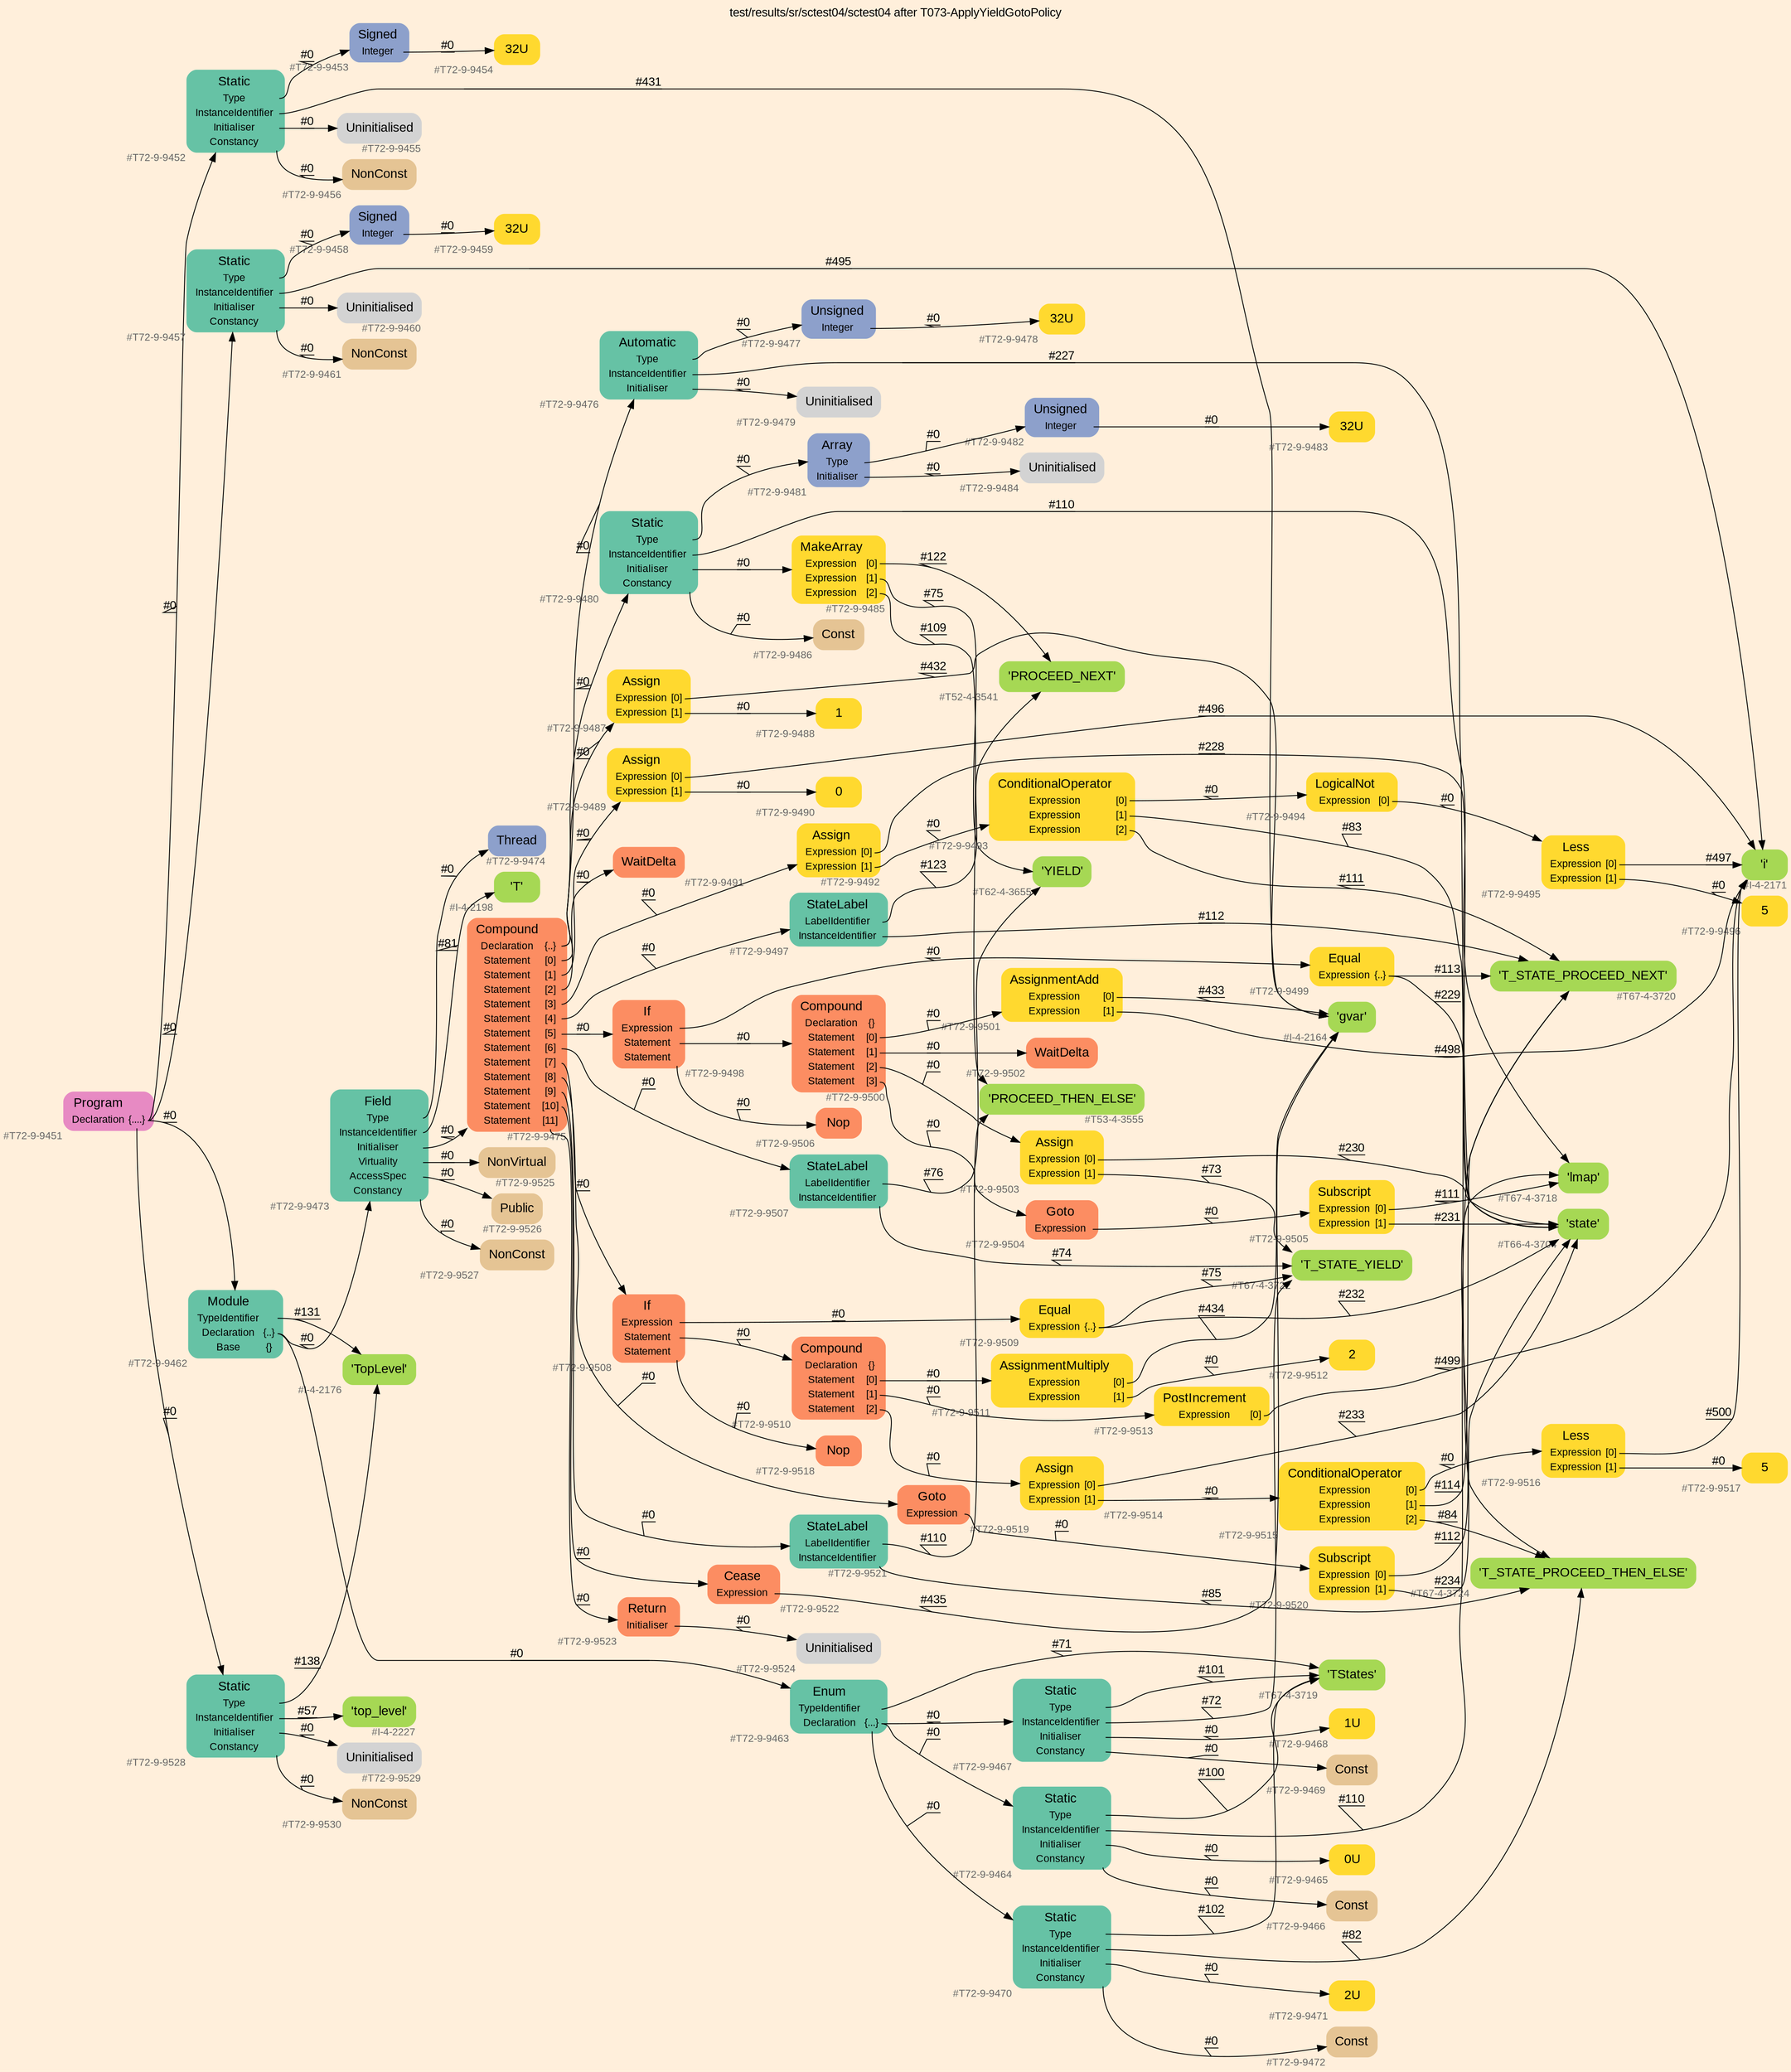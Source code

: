 digraph "test/results/sr/sctest04/sctest04 after T073-ApplyYieldGotoPolicy" {
label = "test/results/sr/sctest04/sctest04 after T073-ApplyYieldGotoPolicy"
labelloc = t
graph [
    rankdir = "LR"
    ranksep = 0.3
    bgcolor = antiquewhite1
    color = black
    fontcolor = black
    fontname = "Arial"
];
node [
    fontname = "Arial"
];
edge [
    fontname = "Arial"
];

// -------------------- node figure --------------------
// -------- block #T72-9-9451 ----------
"#T72-9-9451" [
    fillcolor = "/set28/4"
    xlabel = "#T72-9-9451"
    fontsize = "12"
    fontcolor = grey40
    shape = "plaintext"
    label = <<TABLE BORDER="0" CELLBORDER="0" CELLSPACING="0">
     <TR><TD><FONT COLOR="black" POINT-SIZE="15">Program</FONT></TD></TR>
     <TR><TD><FONT COLOR="black" POINT-SIZE="12">Declaration</FONT></TD><TD PORT="port0"><FONT COLOR="black" POINT-SIZE="12">{....}</FONT></TD></TR>
    </TABLE>>
    style = "rounded,filled"
];

// -------- block #T72-9-9452 ----------
"#T72-9-9452" [
    fillcolor = "/set28/1"
    xlabel = "#T72-9-9452"
    fontsize = "12"
    fontcolor = grey40
    shape = "plaintext"
    label = <<TABLE BORDER="0" CELLBORDER="0" CELLSPACING="0">
     <TR><TD><FONT COLOR="black" POINT-SIZE="15">Static</FONT></TD></TR>
     <TR><TD><FONT COLOR="black" POINT-SIZE="12">Type</FONT></TD><TD PORT="port0"></TD></TR>
     <TR><TD><FONT COLOR="black" POINT-SIZE="12">InstanceIdentifier</FONT></TD><TD PORT="port1"></TD></TR>
     <TR><TD><FONT COLOR="black" POINT-SIZE="12">Initialiser</FONT></TD><TD PORT="port2"></TD></TR>
     <TR><TD><FONT COLOR="black" POINT-SIZE="12">Constancy</FONT></TD><TD PORT="port3"></TD></TR>
    </TABLE>>
    style = "rounded,filled"
];

// -------- block #T72-9-9453 ----------
"#T72-9-9453" [
    fillcolor = "/set28/3"
    xlabel = "#T72-9-9453"
    fontsize = "12"
    fontcolor = grey40
    shape = "plaintext"
    label = <<TABLE BORDER="0" CELLBORDER="0" CELLSPACING="0">
     <TR><TD><FONT COLOR="black" POINT-SIZE="15">Signed</FONT></TD></TR>
     <TR><TD><FONT COLOR="black" POINT-SIZE="12">Integer</FONT></TD><TD PORT="port0"></TD></TR>
    </TABLE>>
    style = "rounded,filled"
];

// -------- block #T72-9-9454 ----------
"#T72-9-9454" [
    fillcolor = "/set28/6"
    xlabel = "#T72-9-9454"
    fontsize = "12"
    fontcolor = grey40
    shape = "plaintext"
    label = <<TABLE BORDER="0" CELLBORDER="0" CELLSPACING="0">
     <TR><TD><FONT COLOR="black" POINT-SIZE="15">32U</FONT></TD></TR>
    </TABLE>>
    style = "rounded,filled"
];

// -------- block #I-4-2164 ----------
"#I-4-2164" [
    fillcolor = "/set28/5"
    xlabel = "#I-4-2164"
    fontsize = "12"
    fontcolor = grey40
    shape = "plaintext"
    label = <<TABLE BORDER="0" CELLBORDER="0" CELLSPACING="0">
     <TR><TD><FONT COLOR="black" POINT-SIZE="15">'gvar'</FONT></TD></TR>
    </TABLE>>
    style = "rounded,filled"
];

// -------- block #T72-9-9455 ----------
"#T72-9-9455" [
    xlabel = "#T72-9-9455"
    fontsize = "12"
    fontcolor = grey40
    shape = "plaintext"
    label = <<TABLE BORDER="0" CELLBORDER="0" CELLSPACING="0">
     <TR><TD><FONT COLOR="black" POINT-SIZE="15">Uninitialised</FONT></TD></TR>
    </TABLE>>
    style = "rounded,filled"
];

// -------- block #T72-9-9456 ----------
"#T72-9-9456" [
    fillcolor = "/set28/7"
    xlabel = "#T72-9-9456"
    fontsize = "12"
    fontcolor = grey40
    shape = "plaintext"
    label = <<TABLE BORDER="0" CELLBORDER="0" CELLSPACING="0">
     <TR><TD><FONT COLOR="black" POINT-SIZE="15">NonConst</FONT></TD></TR>
    </TABLE>>
    style = "rounded,filled"
];

// -------- block #T72-9-9457 ----------
"#T72-9-9457" [
    fillcolor = "/set28/1"
    xlabel = "#T72-9-9457"
    fontsize = "12"
    fontcolor = grey40
    shape = "plaintext"
    label = <<TABLE BORDER="0" CELLBORDER="0" CELLSPACING="0">
     <TR><TD><FONT COLOR="black" POINT-SIZE="15">Static</FONT></TD></TR>
     <TR><TD><FONT COLOR="black" POINT-SIZE="12">Type</FONT></TD><TD PORT="port0"></TD></TR>
     <TR><TD><FONT COLOR="black" POINT-SIZE="12">InstanceIdentifier</FONT></TD><TD PORT="port1"></TD></TR>
     <TR><TD><FONT COLOR="black" POINT-SIZE="12">Initialiser</FONT></TD><TD PORT="port2"></TD></TR>
     <TR><TD><FONT COLOR="black" POINT-SIZE="12">Constancy</FONT></TD><TD PORT="port3"></TD></TR>
    </TABLE>>
    style = "rounded,filled"
];

// -------- block #T72-9-9458 ----------
"#T72-9-9458" [
    fillcolor = "/set28/3"
    xlabel = "#T72-9-9458"
    fontsize = "12"
    fontcolor = grey40
    shape = "plaintext"
    label = <<TABLE BORDER="0" CELLBORDER="0" CELLSPACING="0">
     <TR><TD><FONT COLOR="black" POINT-SIZE="15">Signed</FONT></TD></TR>
     <TR><TD><FONT COLOR="black" POINT-SIZE="12">Integer</FONT></TD><TD PORT="port0"></TD></TR>
    </TABLE>>
    style = "rounded,filled"
];

// -------- block #T72-9-9459 ----------
"#T72-9-9459" [
    fillcolor = "/set28/6"
    xlabel = "#T72-9-9459"
    fontsize = "12"
    fontcolor = grey40
    shape = "plaintext"
    label = <<TABLE BORDER="0" CELLBORDER="0" CELLSPACING="0">
     <TR><TD><FONT COLOR="black" POINT-SIZE="15">32U</FONT></TD></TR>
    </TABLE>>
    style = "rounded,filled"
];

// -------- block #I-4-2171 ----------
"#I-4-2171" [
    fillcolor = "/set28/5"
    xlabel = "#I-4-2171"
    fontsize = "12"
    fontcolor = grey40
    shape = "plaintext"
    label = <<TABLE BORDER="0" CELLBORDER="0" CELLSPACING="0">
     <TR><TD><FONT COLOR="black" POINT-SIZE="15">'i'</FONT></TD></TR>
    </TABLE>>
    style = "rounded,filled"
];

// -------- block #T72-9-9460 ----------
"#T72-9-9460" [
    xlabel = "#T72-9-9460"
    fontsize = "12"
    fontcolor = grey40
    shape = "plaintext"
    label = <<TABLE BORDER="0" CELLBORDER="0" CELLSPACING="0">
     <TR><TD><FONT COLOR="black" POINT-SIZE="15">Uninitialised</FONT></TD></TR>
    </TABLE>>
    style = "rounded,filled"
];

// -------- block #T72-9-9461 ----------
"#T72-9-9461" [
    fillcolor = "/set28/7"
    xlabel = "#T72-9-9461"
    fontsize = "12"
    fontcolor = grey40
    shape = "plaintext"
    label = <<TABLE BORDER="0" CELLBORDER="0" CELLSPACING="0">
     <TR><TD><FONT COLOR="black" POINT-SIZE="15">NonConst</FONT></TD></TR>
    </TABLE>>
    style = "rounded,filled"
];

// -------- block #T72-9-9462 ----------
"#T72-9-9462" [
    fillcolor = "/set28/1"
    xlabel = "#T72-9-9462"
    fontsize = "12"
    fontcolor = grey40
    shape = "plaintext"
    label = <<TABLE BORDER="0" CELLBORDER="0" CELLSPACING="0">
     <TR><TD><FONT COLOR="black" POINT-SIZE="15">Module</FONT></TD></TR>
     <TR><TD><FONT COLOR="black" POINT-SIZE="12">TypeIdentifier</FONT></TD><TD PORT="port0"></TD></TR>
     <TR><TD><FONT COLOR="black" POINT-SIZE="12">Declaration</FONT></TD><TD PORT="port1"><FONT COLOR="black" POINT-SIZE="12">{..}</FONT></TD></TR>
     <TR><TD><FONT COLOR="black" POINT-SIZE="12">Base</FONT></TD><TD PORT="port2"><FONT COLOR="black" POINT-SIZE="12">{}</FONT></TD></TR>
    </TABLE>>
    style = "rounded,filled"
];

// -------- block #I-4-2176 ----------
"#I-4-2176" [
    fillcolor = "/set28/5"
    xlabel = "#I-4-2176"
    fontsize = "12"
    fontcolor = grey40
    shape = "plaintext"
    label = <<TABLE BORDER="0" CELLBORDER="0" CELLSPACING="0">
     <TR><TD><FONT COLOR="black" POINT-SIZE="15">'TopLevel'</FONT></TD></TR>
    </TABLE>>
    style = "rounded,filled"
];

// -------- block #T72-9-9463 ----------
"#T72-9-9463" [
    fillcolor = "/set28/1"
    xlabel = "#T72-9-9463"
    fontsize = "12"
    fontcolor = grey40
    shape = "plaintext"
    label = <<TABLE BORDER="0" CELLBORDER="0" CELLSPACING="0">
     <TR><TD><FONT COLOR="black" POINT-SIZE="15">Enum</FONT></TD></TR>
     <TR><TD><FONT COLOR="black" POINT-SIZE="12">TypeIdentifier</FONT></TD><TD PORT="port0"></TD></TR>
     <TR><TD><FONT COLOR="black" POINT-SIZE="12">Declaration</FONT></TD><TD PORT="port1"><FONT COLOR="black" POINT-SIZE="12">{...}</FONT></TD></TR>
    </TABLE>>
    style = "rounded,filled"
];

// -------- block #T67-4-3719 ----------
"#T67-4-3719" [
    fillcolor = "/set28/5"
    xlabel = "#T67-4-3719"
    fontsize = "12"
    fontcolor = grey40
    shape = "plaintext"
    label = <<TABLE BORDER="0" CELLBORDER="0" CELLSPACING="0">
     <TR><TD><FONT COLOR="black" POINT-SIZE="15">'TStates'</FONT></TD></TR>
    </TABLE>>
    style = "rounded,filled"
];

// -------- block #T72-9-9464 ----------
"#T72-9-9464" [
    fillcolor = "/set28/1"
    xlabel = "#T72-9-9464"
    fontsize = "12"
    fontcolor = grey40
    shape = "plaintext"
    label = <<TABLE BORDER="0" CELLBORDER="0" CELLSPACING="0">
     <TR><TD><FONT COLOR="black" POINT-SIZE="15">Static</FONT></TD></TR>
     <TR><TD><FONT COLOR="black" POINT-SIZE="12">Type</FONT></TD><TD PORT="port0"></TD></TR>
     <TR><TD><FONT COLOR="black" POINT-SIZE="12">InstanceIdentifier</FONT></TD><TD PORT="port1"></TD></TR>
     <TR><TD><FONT COLOR="black" POINT-SIZE="12">Initialiser</FONT></TD><TD PORT="port2"></TD></TR>
     <TR><TD><FONT COLOR="black" POINT-SIZE="12">Constancy</FONT></TD><TD PORT="port3"></TD></TR>
    </TABLE>>
    style = "rounded,filled"
];

// -------- block #T67-4-3720 ----------
"#T67-4-3720" [
    fillcolor = "/set28/5"
    xlabel = "#T67-4-3720"
    fontsize = "12"
    fontcolor = grey40
    shape = "plaintext"
    label = <<TABLE BORDER="0" CELLBORDER="0" CELLSPACING="0">
     <TR><TD><FONT COLOR="black" POINT-SIZE="15">'T_STATE_PROCEED_NEXT'</FONT></TD></TR>
    </TABLE>>
    style = "rounded,filled"
];

// -------- block #T72-9-9465 ----------
"#T72-9-9465" [
    fillcolor = "/set28/6"
    xlabel = "#T72-9-9465"
    fontsize = "12"
    fontcolor = grey40
    shape = "plaintext"
    label = <<TABLE BORDER="0" CELLBORDER="0" CELLSPACING="0">
     <TR><TD><FONT COLOR="black" POINT-SIZE="15">0U</FONT></TD></TR>
    </TABLE>>
    style = "rounded,filled"
];

// -------- block #T72-9-9466 ----------
"#T72-9-9466" [
    fillcolor = "/set28/7"
    xlabel = "#T72-9-9466"
    fontsize = "12"
    fontcolor = grey40
    shape = "plaintext"
    label = <<TABLE BORDER="0" CELLBORDER="0" CELLSPACING="0">
     <TR><TD><FONT COLOR="black" POINT-SIZE="15">Const</FONT></TD></TR>
    </TABLE>>
    style = "rounded,filled"
];

// -------- block #T72-9-9467 ----------
"#T72-9-9467" [
    fillcolor = "/set28/1"
    xlabel = "#T72-9-9467"
    fontsize = "12"
    fontcolor = grey40
    shape = "plaintext"
    label = <<TABLE BORDER="0" CELLBORDER="0" CELLSPACING="0">
     <TR><TD><FONT COLOR="black" POINT-SIZE="15">Static</FONT></TD></TR>
     <TR><TD><FONT COLOR="black" POINT-SIZE="12">Type</FONT></TD><TD PORT="port0"></TD></TR>
     <TR><TD><FONT COLOR="black" POINT-SIZE="12">InstanceIdentifier</FONT></TD><TD PORT="port1"></TD></TR>
     <TR><TD><FONT COLOR="black" POINT-SIZE="12">Initialiser</FONT></TD><TD PORT="port2"></TD></TR>
     <TR><TD><FONT COLOR="black" POINT-SIZE="12">Constancy</FONT></TD><TD PORT="port3"></TD></TR>
    </TABLE>>
    style = "rounded,filled"
];

// -------- block #T67-4-3722 ----------
"#T67-4-3722" [
    fillcolor = "/set28/5"
    xlabel = "#T67-4-3722"
    fontsize = "12"
    fontcolor = grey40
    shape = "plaintext"
    label = <<TABLE BORDER="0" CELLBORDER="0" CELLSPACING="0">
     <TR><TD><FONT COLOR="black" POINT-SIZE="15">'T_STATE_YIELD'</FONT></TD></TR>
    </TABLE>>
    style = "rounded,filled"
];

// -------- block #T72-9-9468 ----------
"#T72-9-9468" [
    fillcolor = "/set28/6"
    xlabel = "#T72-9-9468"
    fontsize = "12"
    fontcolor = grey40
    shape = "plaintext"
    label = <<TABLE BORDER="0" CELLBORDER="0" CELLSPACING="0">
     <TR><TD><FONT COLOR="black" POINT-SIZE="15">1U</FONT></TD></TR>
    </TABLE>>
    style = "rounded,filled"
];

// -------- block #T72-9-9469 ----------
"#T72-9-9469" [
    fillcolor = "/set28/7"
    xlabel = "#T72-9-9469"
    fontsize = "12"
    fontcolor = grey40
    shape = "plaintext"
    label = <<TABLE BORDER="0" CELLBORDER="0" CELLSPACING="0">
     <TR><TD><FONT COLOR="black" POINT-SIZE="15">Const</FONT></TD></TR>
    </TABLE>>
    style = "rounded,filled"
];

// -------- block #T72-9-9470 ----------
"#T72-9-9470" [
    fillcolor = "/set28/1"
    xlabel = "#T72-9-9470"
    fontsize = "12"
    fontcolor = grey40
    shape = "plaintext"
    label = <<TABLE BORDER="0" CELLBORDER="0" CELLSPACING="0">
     <TR><TD><FONT COLOR="black" POINT-SIZE="15">Static</FONT></TD></TR>
     <TR><TD><FONT COLOR="black" POINT-SIZE="12">Type</FONT></TD><TD PORT="port0"></TD></TR>
     <TR><TD><FONT COLOR="black" POINT-SIZE="12">InstanceIdentifier</FONT></TD><TD PORT="port1"></TD></TR>
     <TR><TD><FONT COLOR="black" POINT-SIZE="12">Initialiser</FONT></TD><TD PORT="port2"></TD></TR>
     <TR><TD><FONT COLOR="black" POINT-SIZE="12">Constancy</FONT></TD><TD PORT="port3"></TD></TR>
    </TABLE>>
    style = "rounded,filled"
];

// -------- block #T67-4-3724 ----------
"#T67-4-3724" [
    fillcolor = "/set28/5"
    xlabel = "#T67-4-3724"
    fontsize = "12"
    fontcolor = grey40
    shape = "plaintext"
    label = <<TABLE BORDER="0" CELLBORDER="0" CELLSPACING="0">
     <TR><TD><FONT COLOR="black" POINT-SIZE="15">'T_STATE_PROCEED_THEN_ELSE'</FONT></TD></TR>
    </TABLE>>
    style = "rounded,filled"
];

// -------- block #T72-9-9471 ----------
"#T72-9-9471" [
    fillcolor = "/set28/6"
    xlabel = "#T72-9-9471"
    fontsize = "12"
    fontcolor = grey40
    shape = "plaintext"
    label = <<TABLE BORDER="0" CELLBORDER="0" CELLSPACING="0">
     <TR><TD><FONT COLOR="black" POINT-SIZE="15">2U</FONT></TD></TR>
    </TABLE>>
    style = "rounded,filled"
];

// -------- block #T72-9-9472 ----------
"#T72-9-9472" [
    fillcolor = "/set28/7"
    xlabel = "#T72-9-9472"
    fontsize = "12"
    fontcolor = grey40
    shape = "plaintext"
    label = <<TABLE BORDER="0" CELLBORDER="0" CELLSPACING="0">
     <TR><TD><FONT COLOR="black" POINT-SIZE="15">Const</FONT></TD></TR>
    </TABLE>>
    style = "rounded,filled"
];

// -------- block #T72-9-9473 ----------
"#T72-9-9473" [
    fillcolor = "/set28/1"
    xlabel = "#T72-9-9473"
    fontsize = "12"
    fontcolor = grey40
    shape = "plaintext"
    label = <<TABLE BORDER="0" CELLBORDER="0" CELLSPACING="0">
     <TR><TD><FONT COLOR="black" POINT-SIZE="15">Field</FONT></TD></TR>
     <TR><TD><FONT COLOR="black" POINT-SIZE="12">Type</FONT></TD><TD PORT="port0"></TD></TR>
     <TR><TD><FONT COLOR="black" POINT-SIZE="12">InstanceIdentifier</FONT></TD><TD PORT="port1"></TD></TR>
     <TR><TD><FONT COLOR="black" POINT-SIZE="12">Initialiser</FONT></TD><TD PORT="port2"></TD></TR>
     <TR><TD><FONT COLOR="black" POINT-SIZE="12">Virtuality</FONT></TD><TD PORT="port3"></TD></TR>
     <TR><TD><FONT COLOR="black" POINT-SIZE="12">AccessSpec</FONT></TD><TD PORT="port4"></TD></TR>
     <TR><TD><FONT COLOR="black" POINT-SIZE="12">Constancy</FONT></TD><TD PORT="port5"></TD></TR>
    </TABLE>>
    style = "rounded,filled"
];

// -------- block #T72-9-9474 ----------
"#T72-9-9474" [
    fillcolor = "/set28/3"
    xlabel = "#T72-9-9474"
    fontsize = "12"
    fontcolor = grey40
    shape = "plaintext"
    label = <<TABLE BORDER="0" CELLBORDER="0" CELLSPACING="0">
     <TR><TD><FONT COLOR="black" POINT-SIZE="15">Thread</FONT></TD></TR>
    </TABLE>>
    style = "rounded,filled"
];

// -------- block #I-4-2198 ----------
"#I-4-2198" [
    fillcolor = "/set28/5"
    xlabel = "#I-4-2198"
    fontsize = "12"
    fontcolor = grey40
    shape = "plaintext"
    label = <<TABLE BORDER="0" CELLBORDER="0" CELLSPACING="0">
     <TR><TD><FONT COLOR="black" POINT-SIZE="15">'T'</FONT></TD></TR>
    </TABLE>>
    style = "rounded,filled"
];

// -------- block #T72-9-9475 ----------
"#T72-9-9475" [
    fillcolor = "/set28/2"
    xlabel = "#T72-9-9475"
    fontsize = "12"
    fontcolor = grey40
    shape = "plaintext"
    label = <<TABLE BORDER="0" CELLBORDER="0" CELLSPACING="0">
     <TR><TD><FONT COLOR="black" POINT-SIZE="15">Compound</FONT></TD></TR>
     <TR><TD><FONT COLOR="black" POINT-SIZE="12">Declaration</FONT></TD><TD PORT="port0"><FONT COLOR="black" POINT-SIZE="12">{..}</FONT></TD></TR>
     <TR><TD><FONT COLOR="black" POINT-SIZE="12">Statement</FONT></TD><TD PORT="port1"><FONT COLOR="black" POINT-SIZE="12">[0]</FONT></TD></TR>
     <TR><TD><FONT COLOR="black" POINT-SIZE="12">Statement</FONT></TD><TD PORT="port2"><FONT COLOR="black" POINT-SIZE="12">[1]</FONT></TD></TR>
     <TR><TD><FONT COLOR="black" POINT-SIZE="12">Statement</FONT></TD><TD PORT="port3"><FONT COLOR="black" POINT-SIZE="12">[2]</FONT></TD></TR>
     <TR><TD><FONT COLOR="black" POINT-SIZE="12">Statement</FONT></TD><TD PORT="port4"><FONT COLOR="black" POINT-SIZE="12">[3]</FONT></TD></TR>
     <TR><TD><FONT COLOR="black" POINT-SIZE="12">Statement</FONT></TD><TD PORT="port5"><FONT COLOR="black" POINT-SIZE="12">[4]</FONT></TD></TR>
     <TR><TD><FONT COLOR="black" POINT-SIZE="12">Statement</FONT></TD><TD PORT="port6"><FONT COLOR="black" POINT-SIZE="12">[5]</FONT></TD></TR>
     <TR><TD><FONT COLOR="black" POINT-SIZE="12">Statement</FONT></TD><TD PORT="port7"><FONT COLOR="black" POINT-SIZE="12">[6]</FONT></TD></TR>
     <TR><TD><FONT COLOR="black" POINT-SIZE="12">Statement</FONT></TD><TD PORT="port8"><FONT COLOR="black" POINT-SIZE="12">[7]</FONT></TD></TR>
     <TR><TD><FONT COLOR="black" POINT-SIZE="12">Statement</FONT></TD><TD PORT="port9"><FONT COLOR="black" POINT-SIZE="12">[8]</FONT></TD></TR>
     <TR><TD><FONT COLOR="black" POINT-SIZE="12">Statement</FONT></TD><TD PORT="port10"><FONT COLOR="black" POINT-SIZE="12">[9]</FONT></TD></TR>
     <TR><TD><FONT COLOR="black" POINT-SIZE="12">Statement</FONT></TD><TD PORT="port11"><FONT COLOR="black" POINT-SIZE="12">[10]</FONT></TD></TR>
     <TR><TD><FONT COLOR="black" POINT-SIZE="12">Statement</FONT></TD><TD PORT="port12"><FONT COLOR="black" POINT-SIZE="12">[11]</FONT></TD></TR>
    </TABLE>>
    style = "rounded,filled"
];

// -------- block #T72-9-9476 ----------
"#T72-9-9476" [
    fillcolor = "/set28/1"
    xlabel = "#T72-9-9476"
    fontsize = "12"
    fontcolor = grey40
    shape = "plaintext"
    label = <<TABLE BORDER="0" CELLBORDER="0" CELLSPACING="0">
     <TR><TD><FONT COLOR="black" POINT-SIZE="15">Automatic</FONT></TD></TR>
     <TR><TD><FONT COLOR="black" POINT-SIZE="12">Type</FONT></TD><TD PORT="port0"></TD></TR>
     <TR><TD><FONT COLOR="black" POINT-SIZE="12">InstanceIdentifier</FONT></TD><TD PORT="port1"></TD></TR>
     <TR><TD><FONT COLOR="black" POINT-SIZE="12">Initialiser</FONT></TD><TD PORT="port2"></TD></TR>
    </TABLE>>
    style = "rounded,filled"
];

// -------- block #T72-9-9477 ----------
"#T72-9-9477" [
    fillcolor = "/set28/3"
    xlabel = "#T72-9-9477"
    fontsize = "12"
    fontcolor = grey40
    shape = "plaintext"
    label = <<TABLE BORDER="0" CELLBORDER="0" CELLSPACING="0">
     <TR><TD><FONT COLOR="black" POINT-SIZE="15">Unsigned</FONT></TD></TR>
     <TR><TD><FONT COLOR="black" POINT-SIZE="12">Integer</FONT></TD><TD PORT="port0"></TD></TR>
    </TABLE>>
    style = "rounded,filled"
];

// -------- block #T72-9-9478 ----------
"#T72-9-9478" [
    fillcolor = "/set28/6"
    xlabel = "#T72-9-9478"
    fontsize = "12"
    fontcolor = grey40
    shape = "plaintext"
    label = <<TABLE BORDER="0" CELLBORDER="0" CELLSPACING="0">
     <TR><TD><FONT COLOR="black" POINT-SIZE="15">32U</FONT></TD></TR>
    </TABLE>>
    style = "rounded,filled"
];

// -------- block #T66-4-3704 ----------
"#T66-4-3704" [
    fillcolor = "/set28/5"
    xlabel = "#T66-4-3704"
    fontsize = "12"
    fontcolor = grey40
    shape = "plaintext"
    label = <<TABLE BORDER="0" CELLBORDER="0" CELLSPACING="0">
     <TR><TD><FONT COLOR="black" POINT-SIZE="15">'state'</FONT></TD></TR>
    </TABLE>>
    style = "rounded,filled"
];

// -------- block #T72-9-9479 ----------
"#T72-9-9479" [
    xlabel = "#T72-9-9479"
    fontsize = "12"
    fontcolor = grey40
    shape = "plaintext"
    label = <<TABLE BORDER="0" CELLBORDER="0" CELLSPACING="0">
     <TR><TD><FONT COLOR="black" POINT-SIZE="15">Uninitialised</FONT></TD></TR>
    </TABLE>>
    style = "rounded,filled"
];

// -------- block #T72-9-9480 ----------
"#T72-9-9480" [
    fillcolor = "/set28/1"
    xlabel = "#T72-9-9480"
    fontsize = "12"
    fontcolor = grey40
    shape = "plaintext"
    label = <<TABLE BORDER="0" CELLBORDER="0" CELLSPACING="0">
     <TR><TD><FONT COLOR="black" POINT-SIZE="15">Static</FONT></TD></TR>
     <TR><TD><FONT COLOR="black" POINT-SIZE="12">Type</FONT></TD><TD PORT="port0"></TD></TR>
     <TR><TD><FONT COLOR="black" POINT-SIZE="12">InstanceIdentifier</FONT></TD><TD PORT="port1"></TD></TR>
     <TR><TD><FONT COLOR="black" POINT-SIZE="12">Initialiser</FONT></TD><TD PORT="port2"></TD></TR>
     <TR><TD><FONT COLOR="black" POINT-SIZE="12">Constancy</FONT></TD><TD PORT="port3"></TD></TR>
    </TABLE>>
    style = "rounded,filled"
];

// -------- block #T72-9-9481 ----------
"#T72-9-9481" [
    fillcolor = "/set28/3"
    xlabel = "#T72-9-9481"
    fontsize = "12"
    fontcolor = grey40
    shape = "plaintext"
    label = <<TABLE BORDER="0" CELLBORDER="0" CELLSPACING="0">
     <TR><TD><FONT COLOR="black" POINT-SIZE="15">Array</FONT></TD></TR>
     <TR><TD><FONT COLOR="black" POINT-SIZE="12">Type</FONT></TD><TD PORT="port0"></TD></TR>
     <TR><TD><FONT COLOR="black" POINT-SIZE="12">Initialiser</FONT></TD><TD PORT="port1"></TD></TR>
    </TABLE>>
    style = "rounded,filled"
];

// -------- block #T72-9-9482 ----------
"#T72-9-9482" [
    fillcolor = "/set28/3"
    xlabel = "#T72-9-9482"
    fontsize = "12"
    fontcolor = grey40
    shape = "plaintext"
    label = <<TABLE BORDER="0" CELLBORDER="0" CELLSPACING="0">
     <TR><TD><FONT COLOR="black" POINT-SIZE="15">Unsigned</FONT></TD></TR>
     <TR><TD><FONT COLOR="black" POINT-SIZE="12">Integer</FONT></TD><TD PORT="port0"></TD></TR>
    </TABLE>>
    style = "rounded,filled"
];

// -------- block #T72-9-9483 ----------
"#T72-9-9483" [
    fillcolor = "/set28/6"
    xlabel = "#T72-9-9483"
    fontsize = "12"
    fontcolor = grey40
    shape = "plaintext"
    label = <<TABLE BORDER="0" CELLBORDER="0" CELLSPACING="0">
     <TR><TD><FONT COLOR="black" POINT-SIZE="15">32U</FONT></TD></TR>
    </TABLE>>
    style = "rounded,filled"
];

// -------- block #T72-9-9484 ----------
"#T72-9-9484" [
    xlabel = "#T72-9-9484"
    fontsize = "12"
    fontcolor = grey40
    shape = "plaintext"
    label = <<TABLE BORDER="0" CELLBORDER="0" CELLSPACING="0">
     <TR><TD><FONT COLOR="black" POINT-SIZE="15">Uninitialised</FONT></TD></TR>
    </TABLE>>
    style = "rounded,filled"
];

// -------- block #T67-4-3718 ----------
"#T67-4-3718" [
    fillcolor = "/set28/5"
    xlabel = "#T67-4-3718"
    fontsize = "12"
    fontcolor = grey40
    shape = "plaintext"
    label = <<TABLE BORDER="0" CELLBORDER="0" CELLSPACING="0">
     <TR><TD><FONT COLOR="black" POINT-SIZE="15">'lmap'</FONT></TD></TR>
    </TABLE>>
    style = "rounded,filled"
];

// -------- block #T72-9-9485 ----------
"#T72-9-9485" [
    fillcolor = "/set28/6"
    xlabel = "#T72-9-9485"
    fontsize = "12"
    fontcolor = grey40
    shape = "plaintext"
    label = <<TABLE BORDER="0" CELLBORDER="0" CELLSPACING="0">
     <TR><TD><FONT COLOR="black" POINT-SIZE="15">MakeArray</FONT></TD></TR>
     <TR><TD><FONT COLOR="black" POINT-SIZE="12">Expression</FONT></TD><TD PORT="port0"><FONT COLOR="black" POINT-SIZE="12">[0]</FONT></TD></TR>
     <TR><TD><FONT COLOR="black" POINT-SIZE="12">Expression</FONT></TD><TD PORT="port1"><FONT COLOR="black" POINT-SIZE="12">[1]</FONT></TD></TR>
     <TR><TD><FONT COLOR="black" POINT-SIZE="12">Expression</FONT></TD><TD PORT="port2"><FONT COLOR="black" POINT-SIZE="12">[2]</FONT></TD></TR>
    </TABLE>>
    style = "rounded,filled"
];

// -------- block #T52-4-3541 ----------
"#T52-4-3541" [
    fillcolor = "/set28/5"
    xlabel = "#T52-4-3541"
    fontsize = "12"
    fontcolor = grey40
    shape = "plaintext"
    label = <<TABLE BORDER="0" CELLBORDER="0" CELLSPACING="0">
     <TR><TD><FONT COLOR="black" POINT-SIZE="15">'PROCEED_NEXT'</FONT></TD></TR>
    </TABLE>>
    style = "rounded,filled"
];

// -------- block #T62-4-3655 ----------
"#T62-4-3655" [
    fillcolor = "/set28/5"
    xlabel = "#T62-4-3655"
    fontsize = "12"
    fontcolor = grey40
    shape = "plaintext"
    label = <<TABLE BORDER="0" CELLBORDER="0" CELLSPACING="0">
     <TR><TD><FONT COLOR="black" POINT-SIZE="15">'YIELD'</FONT></TD></TR>
    </TABLE>>
    style = "rounded,filled"
];

// -------- block #T53-4-3555 ----------
"#T53-4-3555" [
    fillcolor = "/set28/5"
    xlabel = "#T53-4-3555"
    fontsize = "12"
    fontcolor = grey40
    shape = "plaintext"
    label = <<TABLE BORDER="0" CELLBORDER="0" CELLSPACING="0">
     <TR><TD><FONT COLOR="black" POINT-SIZE="15">'PROCEED_THEN_ELSE'</FONT></TD></TR>
    </TABLE>>
    style = "rounded,filled"
];

// -------- block #T72-9-9486 ----------
"#T72-9-9486" [
    fillcolor = "/set28/7"
    xlabel = "#T72-9-9486"
    fontsize = "12"
    fontcolor = grey40
    shape = "plaintext"
    label = <<TABLE BORDER="0" CELLBORDER="0" CELLSPACING="0">
     <TR><TD><FONT COLOR="black" POINT-SIZE="15">Const</FONT></TD></TR>
    </TABLE>>
    style = "rounded,filled"
];

// -------- block #T72-9-9487 ----------
"#T72-9-9487" [
    fillcolor = "/set28/6"
    xlabel = "#T72-9-9487"
    fontsize = "12"
    fontcolor = grey40
    shape = "plaintext"
    label = <<TABLE BORDER="0" CELLBORDER="0" CELLSPACING="0">
     <TR><TD><FONT COLOR="black" POINT-SIZE="15">Assign</FONT></TD></TR>
     <TR><TD><FONT COLOR="black" POINT-SIZE="12">Expression</FONT></TD><TD PORT="port0"><FONT COLOR="black" POINT-SIZE="12">[0]</FONT></TD></TR>
     <TR><TD><FONT COLOR="black" POINT-SIZE="12">Expression</FONT></TD><TD PORT="port1"><FONT COLOR="black" POINT-SIZE="12">[1]</FONT></TD></TR>
    </TABLE>>
    style = "rounded,filled"
];

// -------- block #T72-9-9488 ----------
"#T72-9-9488" [
    fillcolor = "/set28/6"
    xlabel = "#T72-9-9488"
    fontsize = "12"
    fontcolor = grey40
    shape = "plaintext"
    label = <<TABLE BORDER="0" CELLBORDER="0" CELLSPACING="0">
     <TR><TD><FONT COLOR="black" POINT-SIZE="15">1</FONT></TD></TR>
    </TABLE>>
    style = "rounded,filled"
];

// -------- block #T72-9-9489 ----------
"#T72-9-9489" [
    fillcolor = "/set28/6"
    xlabel = "#T72-9-9489"
    fontsize = "12"
    fontcolor = grey40
    shape = "plaintext"
    label = <<TABLE BORDER="0" CELLBORDER="0" CELLSPACING="0">
     <TR><TD><FONT COLOR="black" POINT-SIZE="15">Assign</FONT></TD></TR>
     <TR><TD><FONT COLOR="black" POINT-SIZE="12">Expression</FONT></TD><TD PORT="port0"><FONT COLOR="black" POINT-SIZE="12">[0]</FONT></TD></TR>
     <TR><TD><FONT COLOR="black" POINT-SIZE="12">Expression</FONT></TD><TD PORT="port1"><FONT COLOR="black" POINT-SIZE="12">[1]</FONT></TD></TR>
    </TABLE>>
    style = "rounded,filled"
];

// -------- block #T72-9-9490 ----------
"#T72-9-9490" [
    fillcolor = "/set28/6"
    xlabel = "#T72-9-9490"
    fontsize = "12"
    fontcolor = grey40
    shape = "plaintext"
    label = <<TABLE BORDER="0" CELLBORDER="0" CELLSPACING="0">
     <TR><TD><FONT COLOR="black" POINT-SIZE="15">0</FONT></TD></TR>
    </TABLE>>
    style = "rounded,filled"
];

// -------- block #T72-9-9491 ----------
"#T72-9-9491" [
    fillcolor = "/set28/2"
    xlabel = "#T72-9-9491"
    fontsize = "12"
    fontcolor = grey40
    shape = "plaintext"
    label = <<TABLE BORDER="0" CELLBORDER="0" CELLSPACING="0">
     <TR><TD><FONT COLOR="black" POINT-SIZE="15">WaitDelta</FONT></TD></TR>
    </TABLE>>
    style = "rounded,filled"
];

// -------- block #T72-9-9492 ----------
"#T72-9-9492" [
    fillcolor = "/set28/6"
    xlabel = "#T72-9-9492"
    fontsize = "12"
    fontcolor = grey40
    shape = "plaintext"
    label = <<TABLE BORDER="0" CELLBORDER="0" CELLSPACING="0">
     <TR><TD><FONT COLOR="black" POINT-SIZE="15">Assign</FONT></TD></TR>
     <TR><TD><FONT COLOR="black" POINT-SIZE="12">Expression</FONT></TD><TD PORT="port0"><FONT COLOR="black" POINT-SIZE="12">[0]</FONT></TD></TR>
     <TR><TD><FONT COLOR="black" POINT-SIZE="12">Expression</FONT></TD><TD PORT="port1"><FONT COLOR="black" POINT-SIZE="12">[1]</FONT></TD></TR>
    </TABLE>>
    style = "rounded,filled"
];

// -------- block #T72-9-9493 ----------
"#T72-9-9493" [
    fillcolor = "/set28/6"
    xlabel = "#T72-9-9493"
    fontsize = "12"
    fontcolor = grey40
    shape = "plaintext"
    label = <<TABLE BORDER="0" CELLBORDER="0" CELLSPACING="0">
     <TR><TD><FONT COLOR="black" POINT-SIZE="15">ConditionalOperator</FONT></TD></TR>
     <TR><TD><FONT COLOR="black" POINT-SIZE="12">Expression</FONT></TD><TD PORT="port0"><FONT COLOR="black" POINT-SIZE="12">[0]</FONT></TD></TR>
     <TR><TD><FONT COLOR="black" POINT-SIZE="12">Expression</FONT></TD><TD PORT="port1"><FONT COLOR="black" POINT-SIZE="12">[1]</FONT></TD></TR>
     <TR><TD><FONT COLOR="black" POINT-SIZE="12">Expression</FONT></TD><TD PORT="port2"><FONT COLOR="black" POINT-SIZE="12">[2]</FONT></TD></TR>
    </TABLE>>
    style = "rounded,filled"
];

// -------- block #T72-9-9494 ----------
"#T72-9-9494" [
    fillcolor = "/set28/6"
    xlabel = "#T72-9-9494"
    fontsize = "12"
    fontcolor = grey40
    shape = "plaintext"
    label = <<TABLE BORDER="0" CELLBORDER="0" CELLSPACING="0">
     <TR><TD><FONT COLOR="black" POINT-SIZE="15">LogicalNot</FONT></TD></TR>
     <TR><TD><FONT COLOR="black" POINT-SIZE="12">Expression</FONT></TD><TD PORT="port0"><FONT COLOR="black" POINT-SIZE="12">[0]</FONT></TD></TR>
    </TABLE>>
    style = "rounded,filled"
];

// -------- block #T72-9-9495 ----------
"#T72-9-9495" [
    fillcolor = "/set28/6"
    xlabel = "#T72-9-9495"
    fontsize = "12"
    fontcolor = grey40
    shape = "plaintext"
    label = <<TABLE BORDER="0" CELLBORDER="0" CELLSPACING="0">
     <TR><TD><FONT COLOR="black" POINT-SIZE="15">Less</FONT></TD></TR>
     <TR><TD><FONT COLOR="black" POINT-SIZE="12">Expression</FONT></TD><TD PORT="port0"><FONT COLOR="black" POINT-SIZE="12">[0]</FONT></TD></TR>
     <TR><TD><FONT COLOR="black" POINT-SIZE="12">Expression</FONT></TD><TD PORT="port1"><FONT COLOR="black" POINT-SIZE="12">[1]</FONT></TD></TR>
    </TABLE>>
    style = "rounded,filled"
];

// -------- block #T72-9-9496 ----------
"#T72-9-9496" [
    fillcolor = "/set28/6"
    xlabel = "#T72-9-9496"
    fontsize = "12"
    fontcolor = grey40
    shape = "plaintext"
    label = <<TABLE BORDER="0" CELLBORDER="0" CELLSPACING="0">
     <TR><TD><FONT COLOR="black" POINT-SIZE="15">5</FONT></TD></TR>
    </TABLE>>
    style = "rounded,filled"
];

// -------- block #T72-9-9497 ----------
"#T72-9-9497" [
    fillcolor = "/set28/1"
    xlabel = "#T72-9-9497"
    fontsize = "12"
    fontcolor = grey40
    shape = "plaintext"
    label = <<TABLE BORDER="0" CELLBORDER="0" CELLSPACING="0">
     <TR><TD><FONT COLOR="black" POINT-SIZE="15">StateLabel</FONT></TD></TR>
     <TR><TD><FONT COLOR="black" POINT-SIZE="12">LabelIdentifier</FONT></TD><TD PORT="port0"></TD></TR>
     <TR><TD><FONT COLOR="black" POINT-SIZE="12">InstanceIdentifier</FONT></TD><TD PORT="port1"></TD></TR>
    </TABLE>>
    style = "rounded,filled"
];

// -------- block #T72-9-9498 ----------
"#T72-9-9498" [
    fillcolor = "/set28/2"
    xlabel = "#T72-9-9498"
    fontsize = "12"
    fontcolor = grey40
    shape = "plaintext"
    label = <<TABLE BORDER="0" CELLBORDER="0" CELLSPACING="0">
     <TR><TD><FONT COLOR="black" POINT-SIZE="15">If</FONT></TD></TR>
     <TR><TD><FONT COLOR="black" POINT-SIZE="12">Expression</FONT></TD><TD PORT="port0"></TD></TR>
     <TR><TD><FONT COLOR="black" POINT-SIZE="12">Statement</FONT></TD><TD PORT="port1"></TD></TR>
     <TR><TD><FONT COLOR="black" POINT-SIZE="12">Statement</FONT></TD><TD PORT="port2"></TD></TR>
    </TABLE>>
    style = "rounded,filled"
];

// -------- block #T72-9-9499 ----------
"#T72-9-9499" [
    fillcolor = "/set28/6"
    xlabel = "#T72-9-9499"
    fontsize = "12"
    fontcolor = grey40
    shape = "plaintext"
    label = <<TABLE BORDER="0" CELLBORDER="0" CELLSPACING="0">
     <TR><TD><FONT COLOR="black" POINT-SIZE="15">Equal</FONT></TD></TR>
     <TR><TD><FONT COLOR="black" POINT-SIZE="12">Expression</FONT></TD><TD PORT="port0"><FONT COLOR="black" POINT-SIZE="12">{..}</FONT></TD></TR>
    </TABLE>>
    style = "rounded,filled"
];

// -------- block #T72-9-9500 ----------
"#T72-9-9500" [
    fillcolor = "/set28/2"
    xlabel = "#T72-9-9500"
    fontsize = "12"
    fontcolor = grey40
    shape = "plaintext"
    label = <<TABLE BORDER="0" CELLBORDER="0" CELLSPACING="0">
     <TR><TD><FONT COLOR="black" POINT-SIZE="15">Compound</FONT></TD></TR>
     <TR><TD><FONT COLOR="black" POINT-SIZE="12">Declaration</FONT></TD><TD PORT="port0"><FONT COLOR="black" POINT-SIZE="12">{}</FONT></TD></TR>
     <TR><TD><FONT COLOR="black" POINT-SIZE="12">Statement</FONT></TD><TD PORT="port1"><FONT COLOR="black" POINT-SIZE="12">[0]</FONT></TD></TR>
     <TR><TD><FONT COLOR="black" POINT-SIZE="12">Statement</FONT></TD><TD PORT="port2"><FONT COLOR="black" POINT-SIZE="12">[1]</FONT></TD></TR>
     <TR><TD><FONT COLOR="black" POINT-SIZE="12">Statement</FONT></TD><TD PORT="port3"><FONT COLOR="black" POINT-SIZE="12">[2]</FONT></TD></TR>
     <TR><TD><FONT COLOR="black" POINT-SIZE="12">Statement</FONT></TD><TD PORT="port4"><FONT COLOR="black" POINT-SIZE="12">[3]</FONT></TD></TR>
    </TABLE>>
    style = "rounded,filled"
];

// -------- block #T72-9-9501 ----------
"#T72-9-9501" [
    fillcolor = "/set28/6"
    xlabel = "#T72-9-9501"
    fontsize = "12"
    fontcolor = grey40
    shape = "plaintext"
    label = <<TABLE BORDER="0" CELLBORDER="0" CELLSPACING="0">
     <TR><TD><FONT COLOR="black" POINT-SIZE="15">AssignmentAdd</FONT></TD></TR>
     <TR><TD><FONT COLOR="black" POINT-SIZE="12">Expression</FONT></TD><TD PORT="port0"><FONT COLOR="black" POINT-SIZE="12">[0]</FONT></TD></TR>
     <TR><TD><FONT COLOR="black" POINT-SIZE="12">Expression</FONT></TD><TD PORT="port1"><FONT COLOR="black" POINT-SIZE="12">[1]</FONT></TD></TR>
    </TABLE>>
    style = "rounded,filled"
];

// -------- block #T72-9-9502 ----------
"#T72-9-9502" [
    fillcolor = "/set28/2"
    xlabel = "#T72-9-9502"
    fontsize = "12"
    fontcolor = grey40
    shape = "plaintext"
    label = <<TABLE BORDER="0" CELLBORDER="0" CELLSPACING="0">
     <TR><TD><FONT COLOR="black" POINT-SIZE="15">WaitDelta</FONT></TD></TR>
    </TABLE>>
    style = "rounded,filled"
];

// -------- block #T72-9-9503 ----------
"#T72-9-9503" [
    fillcolor = "/set28/6"
    xlabel = "#T72-9-9503"
    fontsize = "12"
    fontcolor = grey40
    shape = "plaintext"
    label = <<TABLE BORDER="0" CELLBORDER="0" CELLSPACING="0">
     <TR><TD><FONT COLOR="black" POINT-SIZE="15">Assign</FONT></TD></TR>
     <TR><TD><FONT COLOR="black" POINT-SIZE="12">Expression</FONT></TD><TD PORT="port0"><FONT COLOR="black" POINT-SIZE="12">[0]</FONT></TD></TR>
     <TR><TD><FONT COLOR="black" POINT-SIZE="12">Expression</FONT></TD><TD PORT="port1"><FONT COLOR="black" POINT-SIZE="12">[1]</FONT></TD></TR>
    </TABLE>>
    style = "rounded,filled"
];

// -------- block #T72-9-9504 ----------
"#T72-9-9504" [
    fillcolor = "/set28/2"
    xlabel = "#T72-9-9504"
    fontsize = "12"
    fontcolor = grey40
    shape = "plaintext"
    label = <<TABLE BORDER="0" CELLBORDER="0" CELLSPACING="0">
     <TR><TD><FONT COLOR="black" POINT-SIZE="15">Goto</FONT></TD></TR>
     <TR><TD><FONT COLOR="black" POINT-SIZE="12">Expression</FONT></TD><TD PORT="port0"></TD></TR>
    </TABLE>>
    style = "rounded,filled"
];

// -------- block #T72-9-9505 ----------
"#T72-9-9505" [
    fillcolor = "/set28/6"
    xlabel = "#T72-9-9505"
    fontsize = "12"
    fontcolor = grey40
    shape = "plaintext"
    label = <<TABLE BORDER="0" CELLBORDER="0" CELLSPACING="0">
     <TR><TD><FONT COLOR="black" POINT-SIZE="15">Subscript</FONT></TD></TR>
     <TR><TD><FONT COLOR="black" POINT-SIZE="12">Expression</FONT></TD><TD PORT="port0"><FONT COLOR="black" POINT-SIZE="12">[0]</FONT></TD></TR>
     <TR><TD><FONT COLOR="black" POINT-SIZE="12">Expression</FONT></TD><TD PORT="port1"><FONT COLOR="black" POINT-SIZE="12">[1]</FONT></TD></TR>
    </TABLE>>
    style = "rounded,filled"
];

// -------- block #T72-9-9506 ----------
"#T72-9-9506" [
    fillcolor = "/set28/2"
    xlabel = "#T72-9-9506"
    fontsize = "12"
    fontcolor = grey40
    shape = "plaintext"
    label = <<TABLE BORDER="0" CELLBORDER="0" CELLSPACING="0">
     <TR><TD><FONT COLOR="black" POINT-SIZE="15">Nop</FONT></TD></TR>
    </TABLE>>
    style = "rounded,filled"
];

// -------- block #T72-9-9507 ----------
"#T72-9-9507" [
    fillcolor = "/set28/1"
    xlabel = "#T72-9-9507"
    fontsize = "12"
    fontcolor = grey40
    shape = "plaintext"
    label = <<TABLE BORDER="0" CELLBORDER="0" CELLSPACING="0">
     <TR><TD><FONT COLOR="black" POINT-SIZE="15">StateLabel</FONT></TD></TR>
     <TR><TD><FONT COLOR="black" POINT-SIZE="12">LabelIdentifier</FONT></TD><TD PORT="port0"></TD></TR>
     <TR><TD><FONT COLOR="black" POINT-SIZE="12">InstanceIdentifier</FONT></TD><TD PORT="port1"></TD></TR>
    </TABLE>>
    style = "rounded,filled"
];

// -------- block #T72-9-9508 ----------
"#T72-9-9508" [
    fillcolor = "/set28/2"
    xlabel = "#T72-9-9508"
    fontsize = "12"
    fontcolor = grey40
    shape = "plaintext"
    label = <<TABLE BORDER="0" CELLBORDER="0" CELLSPACING="0">
     <TR><TD><FONT COLOR="black" POINT-SIZE="15">If</FONT></TD></TR>
     <TR><TD><FONT COLOR="black" POINT-SIZE="12">Expression</FONT></TD><TD PORT="port0"></TD></TR>
     <TR><TD><FONT COLOR="black" POINT-SIZE="12">Statement</FONT></TD><TD PORT="port1"></TD></TR>
     <TR><TD><FONT COLOR="black" POINT-SIZE="12">Statement</FONT></TD><TD PORT="port2"></TD></TR>
    </TABLE>>
    style = "rounded,filled"
];

// -------- block #T72-9-9509 ----------
"#T72-9-9509" [
    fillcolor = "/set28/6"
    xlabel = "#T72-9-9509"
    fontsize = "12"
    fontcolor = grey40
    shape = "plaintext"
    label = <<TABLE BORDER="0" CELLBORDER="0" CELLSPACING="0">
     <TR><TD><FONT COLOR="black" POINT-SIZE="15">Equal</FONT></TD></TR>
     <TR><TD><FONT COLOR="black" POINT-SIZE="12">Expression</FONT></TD><TD PORT="port0"><FONT COLOR="black" POINT-SIZE="12">{..}</FONT></TD></TR>
    </TABLE>>
    style = "rounded,filled"
];

// -------- block #T72-9-9510 ----------
"#T72-9-9510" [
    fillcolor = "/set28/2"
    xlabel = "#T72-9-9510"
    fontsize = "12"
    fontcolor = grey40
    shape = "plaintext"
    label = <<TABLE BORDER="0" CELLBORDER="0" CELLSPACING="0">
     <TR><TD><FONT COLOR="black" POINT-SIZE="15">Compound</FONT></TD></TR>
     <TR><TD><FONT COLOR="black" POINT-SIZE="12">Declaration</FONT></TD><TD PORT="port0"><FONT COLOR="black" POINT-SIZE="12">{}</FONT></TD></TR>
     <TR><TD><FONT COLOR="black" POINT-SIZE="12">Statement</FONT></TD><TD PORT="port1"><FONT COLOR="black" POINT-SIZE="12">[0]</FONT></TD></TR>
     <TR><TD><FONT COLOR="black" POINT-SIZE="12">Statement</FONT></TD><TD PORT="port2"><FONT COLOR="black" POINT-SIZE="12">[1]</FONT></TD></TR>
     <TR><TD><FONT COLOR="black" POINT-SIZE="12">Statement</FONT></TD><TD PORT="port3"><FONT COLOR="black" POINT-SIZE="12">[2]</FONT></TD></TR>
    </TABLE>>
    style = "rounded,filled"
];

// -------- block #T72-9-9511 ----------
"#T72-9-9511" [
    fillcolor = "/set28/6"
    xlabel = "#T72-9-9511"
    fontsize = "12"
    fontcolor = grey40
    shape = "plaintext"
    label = <<TABLE BORDER="0" CELLBORDER="0" CELLSPACING="0">
     <TR><TD><FONT COLOR="black" POINT-SIZE="15">AssignmentMultiply</FONT></TD></TR>
     <TR><TD><FONT COLOR="black" POINT-SIZE="12">Expression</FONT></TD><TD PORT="port0"><FONT COLOR="black" POINT-SIZE="12">[0]</FONT></TD></TR>
     <TR><TD><FONT COLOR="black" POINT-SIZE="12">Expression</FONT></TD><TD PORT="port1"><FONT COLOR="black" POINT-SIZE="12">[1]</FONT></TD></TR>
    </TABLE>>
    style = "rounded,filled"
];

// -------- block #T72-9-9512 ----------
"#T72-9-9512" [
    fillcolor = "/set28/6"
    xlabel = "#T72-9-9512"
    fontsize = "12"
    fontcolor = grey40
    shape = "plaintext"
    label = <<TABLE BORDER="0" CELLBORDER="0" CELLSPACING="0">
     <TR><TD><FONT COLOR="black" POINT-SIZE="15">2</FONT></TD></TR>
    </TABLE>>
    style = "rounded,filled"
];

// -------- block #T72-9-9513 ----------
"#T72-9-9513" [
    fillcolor = "/set28/6"
    xlabel = "#T72-9-9513"
    fontsize = "12"
    fontcolor = grey40
    shape = "plaintext"
    label = <<TABLE BORDER="0" CELLBORDER="0" CELLSPACING="0">
     <TR><TD><FONT COLOR="black" POINT-SIZE="15">PostIncrement</FONT></TD></TR>
     <TR><TD><FONT COLOR="black" POINT-SIZE="12">Expression</FONT></TD><TD PORT="port0"><FONT COLOR="black" POINT-SIZE="12">[0]</FONT></TD></TR>
    </TABLE>>
    style = "rounded,filled"
];

// -------- block #T72-9-9514 ----------
"#T72-9-9514" [
    fillcolor = "/set28/6"
    xlabel = "#T72-9-9514"
    fontsize = "12"
    fontcolor = grey40
    shape = "plaintext"
    label = <<TABLE BORDER="0" CELLBORDER="0" CELLSPACING="0">
     <TR><TD><FONT COLOR="black" POINT-SIZE="15">Assign</FONT></TD></TR>
     <TR><TD><FONT COLOR="black" POINT-SIZE="12">Expression</FONT></TD><TD PORT="port0"><FONT COLOR="black" POINT-SIZE="12">[0]</FONT></TD></TR>
     <TR><TD><FONT COLOR="black" POINT-SIZE="12">Expression</FONT></TD><TD PORT="port1"><FONT COLOR="black" POINT-SIZE="12">[1]</FONT></TD></TR>
    </TABLE>>
    style = "rounded,filled"
];

// -------- block #T72-9-9515 ----------
"#T72-9-9515" [
    fillcolor = "/set28/6"
    xlabel = "#T72-9-9515"
    fontsize = "12"
    fontcolor = grey40
    shape = "plaintext"
    label = <<TABLE BORDER="0" CELLBORDER="0" CELLSPACING="0">
     <TR><TD><FONT COLOR="black" POINT-SIZE="15">ConditionalOperator</FONT></TD></TR>
     <TR><TD><FONT COLOR="black" POINT-SIZE="12">Expression</FONT></TD><TD PORT="port0"><FONT COLOR="black" POINT-SIZE="12">[0]</FONT></TD></TR>
     <TR><TD><FONT COLOR="black" POINT-SIZE="12">Expression</FONT></TD><TD PORT="port1"><FONT COLOR="black" POINT-SIZE="12">[1]</FONT></TD></TR>
     <TR><TD><FONT COLOR="black" POINT-SIZE="12">Expression</FONT></TD><TD PORT="port2"><FONT COLOR="black" POINT-SIZE="12">[2]</FONT></TD></TR>
    </TABLE>>
    style = "rounded,filled"
];

// -------- block #T72-9-9516 ----------
"#T72-9-9516" [
    fillcolor = "/set28/6"
    xlabel = "#T72-9-9516"
    fontsize = "12"
    fontcolor = grey40
    shape = "plaintext"
    label = <<TABLE BORDER="0" CELLBORDER="0" CELLSPACING="0">
     <TR><TD><FONT COLOR="black" POINT-SIZE="15">Less</FONT></TD></TR>
     <TR><TD><FONT COLOR="black" POINT-SIZE="12">Expression</FONT></TD><TD PORT="port0"><FONT COLOR="black" POINT-SIZE="12">[0]</FONT></TD></TR>
     <TR><TD><FONT COLOR="black" POINT-SIZE="12">Expression</FONT></TD><TD PORT="port1"><FONT COLOR="black" POINT-SIZE="12">[1]</FONT></TD></TR>
    </TABLE>>
    style = "rounded,filled"
];

// -------- block #T72-9-9517 ----------
"#T72-9-9517" [
    fillcolor = "/set28/6"
    xlabel = "#T72-9-9517"
    fontsize = "12"
    fontcolor = grey40
    shape = "plaintext"
    label = <<TABLE BORDER="0" CELLBORDER="0" CELLSPACING="0">
     <TR><TD><FONT COLOR="black" POINT-SIZE="15">5</FONT></TD></TR>
    </TABLE>>
    style = "rounded,filled"
];

// -------- block #T72-9-9518 ----------
"#T72-9-9518" [
    fillcolor = "/set28/2"
    xlabel = "#T72-9-9518"
    fontsize = "12"
    fontcolor = grey40
    shape = "plaintext"
    label = <<TABLE BORDER="0" CELLBORDER="0" CELLSPACING="0">
     <TR><TD><FONT COLOR="black" POINT-SIZE="15">Nop</FONT></TD></TR>
    </TABLE>>
    style = "rounded,filled"
];

// -------- block #T72-9-9519 ----------
"#T72-9-9519" [
    fillcolor = "/set28/2"
    xlabel = "#T72-9-9519"
    fontsize = "12"
    fontcolor = grey40
    shape = "plaintext"
    label = <<TABLE BORDER="0" CELLBORDER="0" CELLSPACING="0">
     <TR><TD><FONT COLOR="black" POINT-SIZE="15">Goto</FONT></TD></TR>
     <TR><TD><FONT COLOR="black" POINT-SIZE="12">Expression</FONT></TD><TD PORT="port0"></TD></TR>
    </TABLE>>
    style = "rounded,filled"
];

// -------- block #T72-9-9520 ----------
"#T72-9-9520" [
    fillcolor = "/set28/6"
    xlabel = "#T72-9-9520"
    fontsize = "12"
    fontcolor = grey40
    shape = "plaintext"
    label = <<TABLE BORDER="0" CELLBORDER="0" CELLSPACING="0">
     <TR><TD><FONT COLOR="black" POINT-SIZE="15">Subscript</FONT></TD></TR>
     <TR><TD><FONT COLOR="black" POINT-SIZE="12">Expression</FONT></TD><TD PORT="port0"><FONT COLOR="black" POINT-SIZE="12">[0]</FONT></TD></TR>
     <TR><TD><FONT COLOR="black" POINT-SIZE="12">Expression</FONT></TD><TD PORT="port1"><FONT COLOR="black" POINT-SIZE="12">[1]</FONT></TD></TR>
    </TABLE>>
    style = "rounded,filled"
];

// -------- block #T72-9-9521 ----------
"#T72-9-9521" [
    fillcolor = "/set28/1"
    xlabel = "#T72-9-9521"
    fontsize = "12"
    fontcolor = grey40
    shape = "plaintext"
    label = <<TABLE BORDER="0" CELLBORDER="0" CELLSPACING="0">
     <TR><TD><FONT COLOR="black" POINT-SIZE="15">StateLabel</FONT></TD></TR>
     <TR><TD><FONT COLOR="black" POINT-SIZE="12">LabelIdentifier</FONT></TD><TD PORT="port0"></TD></TR>
     <TR><TD><FONT COLOR="black" POINT-SIZE="12">InstanceIdentifier</FONT></TD><TD PORT="port1"></TD></TR>
    </TABLE>>
    style = "rounded,filled"
];

// -------- block #T72-9-9522 ----------
"#T72-9-9522" [
    fillcolor = "/set28/2"
    xlabel = "#T72-9-9522"
    fontsize = "12"
    fontcolor = grey40
    shape = "plaintext"
    label = <<TABLE BORDER="0" CELLBORDER="0" CELLSPACING="0">
     <TR><TD><FONT COLOR="black" POINT-SIZE="15">Cease</FONT></TD></TR>
     <TR><TD><FONT COLOR="black" POINT-SIZE="12">Expression</FONT></TD><TD PORT="port0"></TD></TR>
    </TABLE>>
    style = "rounded,filled"
];

// -------- block #T72-9-9523 ----------
"#T72-9-9523" [
    fillcolor = "/set28/2"
    xlabel = "#T72-9-9523"
    fontsize = "12"
    fontcolor = grey40
    shape = "plaintext"
    label = <<TABLE BORDER="0" CELLBORDER="0" CELLSPACING="0">
     <TR><TD><FONT COLOR="black" POINT-SIZE="15">Return</FONT></TD></TR>
     <TR><TD><FONT COLOR="black" POINT-SIZE="12">Initialiser</FONT></TD><TD PORT="port0"></TD></TR>
    </TABLE>>
    style = "rounded,filled"
];

// -------- block #T72-9-9524 ----------
"#T72-9-9524" [
    xlabel = "#T72-9-9524"
    fontsize = "12"
    fontcolor = grey40
    shape = "plaintext"
    label = <<TABLE BORDER="0" CELLBORDER="0" CELLSPACING="0">
     <TR><TD><FONT COLOR="black" POINT-SIZE="15">Uninitialised</FONT></TD></TR>
    </TABLE>>
    style = "rounded,filled"
];

// -------- block #T72-9-9525 ----------
"#T72-9-9525" [
    fillcolor = "/set28/7"
    xlabel = "#T72-9-9525"
    fontsize = "12"
    fontcolor = grey40
    shape = "plaintext"
    label = <<TABLE BORDER="0" CELLBORDER="0" CELLSPACING="0">
     <TR><TD><FONT COLOR="black" POINT-SIZE="15">NonVirtual</FONT></TD></TR>
    </TABLE>>
    style = "rounded,filled"
];

// -------- block #T72-9-9526 ----------
"#T72-9-9526" [
    fillcolor = "/set28/7"
    xlabel = "#T72-9-9526"
    fontsize = "12"
    fontcolor = grey40
    shape = "plaintext"
    label = <<TABLE BORDER="0" CELLBORDER="0" CELLSPACING="0">
     <TR><TD><FONT COLOR="black" POINT-SIZE="15">Public</FONT></TD></TR>
    </TABLE>>
    style = "rounded,filled"
];

// -------- block #T72-9-9527 ----------
"#T72-9-9527" [
    fillcolor = "/set28/7"
    xlabel = "#T72-9-9527"
    fontsize = "12"
    fontcolor = grey40
    shape = "plaintext"
    label = <<TABLE BORDER="0" CELLBORDER="0" CELLSPACING="0">
     <TR><TD><FONT COLOR="black" POINT-SIZE="15">NonConst</FONT></TD></TR>
    </TABLE>>
    style = "rounded,filled"
];

// -------- block #T72-9-9528 ----------
"#T72-9-9528" [
    fillcolor = "/set28/1"
    xlabel = "#T72-9-9528"
    fontsize = "12"
    fontcolor = grey40
    shape = "plaintext"
    label = <<TABLE BORDER="0" CELLBORDER="0" CELLSPACING="0">
     <TR><TD><FONT COLOR="black" POINT-SIZE="15">Static</FONT></TD></TR>
     <TR><TD><FONT COLOR="black" POINT-SIZE="12">Type</FONT></TD><TD PORT="port0"></TD></TR>
     <TR><TD><FONT COLOR="black" POINT-SIZE="12">InstanceIdentifier</FONT></TD><TD PORT="port1"></TD></TR>
     <TR><TD><FONT COLOR="black" POINT-SIZE="12">Initialiser</FONT></TD><TD PORT="port2"></TD></TR>
     <TR><TD><FONT COLOR="black" POINT-SIZE="12">Constancy</FONT></TD><TD PORT="port3"></TD></TR>
    </TABLE>>
    style = "rounded,filled"
];

// -------- block #I-4-2227 ----------
"#I-4-2227" [
    fillcolor = "/set28/5"
    xlabel = "#I-4-2227"
    fontsize = "12"
    fontcolor = grey40
    shape = "plaintext"
    label = <<TABLE BORDER="0" CELLBORDER="0" CELLSPACING="0">
     <TR><TD><FONT COLOR="black" POINT-SIZE="15">'top_level'</FONT></TD></TR>
    </TABLE>>
    style = "rounded,filled"
];

// -------- block #T72-9-9529 ----------
"#T72-9-9529" [
    xlabel = "#T72-9-9529"
    fontsize = "12"
    fontcolor = grey40
    shape = "plaintext"
    label = <<TABLE BORDER="0" CELLBORDER="0" CELLSPACING="0">
     <TR><TD><FONT COLOR="black" POINT-SIZE="15">Uninitialised</FONT></TD></TR>
    </TABLE>>
    style = "rounded,filled"
];

// -------- block #T72-9-9530 ----------
"#T72-9-9530" [
    fillcolor = "/set28/7"
    xlabel = "#T72-9-9530"
    fontsize = "12"
    fontcolor = grey40
    shape = "plaintext"
    label = <<TABLE BORDER="0" CELLBORDER="0" CELLSPACING="0">
     <TR><TD><FONT COLOR="black" POINT-SIZE="15">NonConst</FONT></TD></TR>
    </TABLE>>
    style = "rounded,filled"
];

"#T72-9-9451":port0 -> "#T72-9-9452" [
    label = "#0"
    decorate = true
    color = black
    fontcolor = black
];

"#T72-9-9451":port0 -> "#T72-9-9457" [
    label = "#0"
    decorate = true
    color = black
    fontcolor = black
];

"#T72-9-9451":port0 -> "#T72-9-9462" [
    label = "#0"
    decorate = true
    color = black
    fontcolor = black
];

"#T72-9-9451":port0 -> "#T72-9-9528" [
    label = "#0"
    decorate = true
    color = black
    fontcolor = black
];

"#T72-9-9452":port0 -> "#T72-9-9453" [
    label = "#0"
    decorate = true
    color = black
    fontcolor = black
];

"#T72-9-9452":port1 -> "#I-4-2164" [
    label = "#431"
    decorate = true
    color = black
    fontcolor = black
];

"#T72-9-9452":port2 -> "#T72-9-9455" [
    label = "#0"
    decorate = true
    color = black
    fontcolor = black
];

"#T72-9-9452":port3 -> "#T72-9-9456" [
    label = "#0"
    decorate = true
    color = black
    fontcolor = black
];

"#T72-9-9453":port0 -> "#T72-9-9454" [
    label = "#0"
    decorate = true
    color = black
    fontcolor = black
];

"#T72-9-9457":port0 -> "#T72-9-9458" [
    label = "#0"
    decorate = true
    color = black
    fontcolor = black
];

"#T72-9-9457":port1 -> "#I-4-2171" [
    label = "#495"
    decorate = true
    color = black
    fontcolor = black
];

"#T72-9-9457":port2 -> "#T72-9-9460" [
    label = "#0"
    decorate = true
    color = black
    fontcolor = black
];

"#T72-9-9457":port3 -> "#T72-9-9461" [
    label = "#0"
    decorate = true
    color = black
    fontcolor = black
];

"#T72-9-9458":port0 -> "#T72-9-9459" [
    label = "#0"
    decorate = true
    color = black
    fontcolor = black
];

"#T72-9-9462":port0 -> "#I-4-2176" [
    label = "#131"
    decorate = true
    color = black
    fontcolor = black
];

"#T72-9-9462":port1 -> "#T72-9-9463" [
    label = "#0"
    decorate = true
    color = black
    fontcolor = black
];

"#T72-9-9462":port1 -> "#T72-9-9473" [
    label = "#0"
    decorate = true
    color = black
    fontcolor = black
];

"#T72-9-9463":port0 -> "#T67-4-3719" [
    label = "#71"
    decorate = true
    color = black
    fontcolor = black
];

"#T72-9-9463":port1 -> "#T72-9-9464" [
    label = "#0"
    decorate = true
    color = black
    fontcolor = black
];

"#T72-9-9463":port1 -> "#T72-9-9467" [
    label = "#0"
    decorate = true
    color = black
    fontcolor = black
];

"#T72-9-9463":port1 -> "#T72-9-9470" [
    label = "#0"
    decorate = true
    color = black
    fontcolor = black
];

"#T72-9-9464":port0 -> "#T67-4-3719" [
    label = "#100"
    decorate = true
    color = black
    fontcolor = black
];

"#T72-9-9464":port1 -> "#T67-4-3720" [
    label = "#110"
    decorate = true
    color = black
    fontcolor = black
];

"#T72-9-9464":port2 -> "#T72-9-9465" [
    label = "#0"
    decorate = true
    color = black
    fontcolor = black
];

"#T72-9-9464":port3 -> "#T72-9-9466" [
    label = "#0"
    decorate = true
    color = black
    fontcolor = black
];

"#T72-9-9467":port0 -> "#T67-4-3719" [
    label = "#101"
    decorate = true
    color = black
    fontcolor = black
];

"#T72-9-9467":port1 -> "#T67-4-3722" [
    label = "#72"
    decorate = true
    color = black
    fontcolor = black
];

"#T72-9-9467":port2 -> "#T72-9-9468" [
    label = "#0"
    decorate = true
    color = black
    fontcolor = black
];

"#T72-9-9467":port3 -> "#T72-9-9469" [
    label = "#0"
    decorate = true
    color = black
    fontcolor = black
];

"#T72-9-9470":port0 -> "#T67-4-3719" [
    label = "#102"
    decorate = true
    color = black
    fontcolor = black
];

"#T72-9-9470":port1 -> "#T67-4-3724" [
    label = "#82"
    decorate = true
    color = black
    fontcolor = black
];

"#T72-9-9470":port2 -> "#T72-9-9471" [
    label = "#0"
    decorate = true
    color = black
    fontcolor = black
];

"#T72-9-9470":port3 -> "#T72-9-9472" [
    label = "#0"
    decorate = true
    color = black
    fontcolor = black
];

"#T72-9-9473":port0 -> "#T72-9-9474" [
    label = "#0"
    decorate = true
    color = black
    fontcolor = black
];

"#T72-9-9473":port1 -> "#I-4-2198" [
    label = "#81"
    decorate = true
    color = black
    fontcolor = black
];

"#T72-9-9473":port2 -> "#T72-9-9475" [
    label = "#0"
    decorate = true
    color = black
    fontcolor = black
];

"#T72-9-9473":port3 -> "#T72-9-9525" [
    label = "#0"
    decorate = true
    color = black
    fontcolor = black
];

"#T72-9-9473":port4 -> "#T72-9-9526" [
    label = "#0"
    decorate = true
    color = black
    fontcolor = black
];

"#T72-9-9473":port5 -> "#T72-9-9527" [
    label = "#0"
    decorate = true
    color = black
    fontcolor = black
];

"#T72-9-9475":port0 -> "#T72-9-9476" [
    label = "#0"
    decorate = true
    color = black
    fontcolor = black
];

"#T72-9-9475":port0 -> "#T72-9-9480" [
    label = "#0"
    decorate = true
    color = black
    fontcolor = black
];

"#T72-9-9475":port1 -> "#T72-9-9487" [
    label = "#0"
    decorate = true
    color = black
    fontcolor = black
];

"#T72-9-9475":port2 -> "#T72-9-9489" [
    label = "#0"
    decorate = true
    color = black
    fontcolor = black
];

"#T72-9-9475":port3 -> "#T72-9-9491" [
    label = "#0"
    decorate = true
    color = black
    fontcolor = black
];

"#T72-9-9475":port4 -> "#T72-9-9492" [
    label = "#0"
    decorate = true
    color = black
    fontcolor = black
];

"#T72-9-9475":port5 -> "#T72-9-9497" [
    label = "#0"
    decorate = true
    color = black
    fontcolor = black
];

"#T72-9-9475":port6 -> "#T72-9-9498" [
    label = "#0"
    decorate = true
    color = black
    fontcolor = black
];

"#T72-9-9475":port7 -> "#T72-9-9507" [
    label = "#0"
    decorate = true
    color = black
    fontcolor = black
];

"#T72-9-9475":port8 -> "#T72-9-9508" [
    label = "#0"
    decorate = true
    color = black
    fontcolor = black
];

"#T72-9-9475":port9 -> "#T72-9-9519" [
    label = "#0"
    decorate = true
    color = black
    fontcolor = black
];

"#T72-9-9475":port10 -> "#T72-9-9521" [
    label = "#0"
    decorate = true
    color = black
    fontcolor = black
];

"#T72-9-9475":port11 -> "#T72-9-9522" [
    label = "#0"
    decorate = true
    color = black
    fontcolor = black
];

"#T72-9-9475":port12 -> "#T72-9-9523" [
    label = "#0"
    decorate = true
    color = black
    fontcolor = black
];

"#T72-9-9476":port0 -> "#T72-9-9477" [
    label = "#0"
    decorate = true
    color = black
    fontcolor = black
];

"#T72-9-9476":port1 -> "#T66-4-3704" [
    label = "#227"
    decorate = true
    color = black
    fontcolor = black
];

"#T72-9-9476":port2 -> "#T72-9-9479" [
    label = "#0"
    decorate = true
    color = black
    fontcolor = black
];

"#T72-9-9477":port0 -> "#T72-9-9478" [
    label = "#0"
    decorate = true
    color = black
    fontcolor = black
];

"#T72-9-9480":port0 -> "#T72-9-9481" [
    label = "#0"
    decorate = true
    color = black
    fontcolor = black
];

"#T72-9-9480":port1 -> "#T67-4-3718" [
    label = "#110"
    decorate = true
    color = black
    fontcolor = black
];

"#T72-9-9480":port2 -> "#T72-9-9485" [
    label = "#0"
    decorate = true
    color = black
    fontcolor = black
];

"#T72-9-9480":port3 -> "#T72-9-9486" [
    label = "#0"
    decorate = true
    color = black
    fontcolor = black
];

"#T72-9-9481":port0 -> "#T72-9-9482" [
    label = "#0"
    decorate = true
    color = black
    fontcolor = black
];

"#T72-9-9481":port1 -> "#T72-9-9484" [
    label = "#0"
    decorate = true
    color = black
    fontcolor = black
];

"#T72-9-9482":port0 -> "#T72-9-9483" [
    label = "#0"
    decorate = true
    color = black
    fontcolor = black
];

"#T72-9-9485":port0 -> "#T52-4-3541" [
    label = "#122"
    decorate = true
    color = black
    fontcolor = black
];

"#T72-9-9485":port1 -> "#T62-4-3655" [
    label = "#75"
    decorate = true
    color = black
    fontcolor = black
];

"#T72-9-9485":port2 -> "#T53-4-3555" [
    label = "#109"
    decorate = true
    color = black
    fontcolor = black
];

"#T72-9-9487":port0 -> "#I-4-2164" [
    label = "#432"
    decorate = true
    color = black
    fontcolor = black
];

"#T72-9-9487":port1 -> "#T72-9-9488" [
    label = "#0"
    decorate = true
    color = black
    fontcolor = black
];

"#T72-9-9489":port0 -> "#I-4-2171" [
    label = "#496"
    decorate = true
    color = black
    fontcolor = black
];

"#T72-9-9489":port1 -> "#T72-9-9490" [
    label = "#0"
    decorate = true
    color = black
    fontcolor = black
];

"#T72-9-9492":port0 -> "#T66-4-3704" [
    label = "#228"
    decorate = true
    color = black
    fontcolor = black
];

"#T72-9-9492":port1 -> "#T72-9-9493" [
    label = "#0"
    decorate = true
    color = black
    fontcolor = black
];

"#T72-9-9493":port0 -> "#T72-9-9494" [
    label = "#0"
    decorate = true
    color = black
    fontcolor = black
];

"#T72-9-9493":port1 -> "#T67-4-3724" [
    label = "#83"
    decorate = true
    color = black
    fontcolor = black
];

"#T72-9-9493":port2 -> "#T67-4-3720" [
    label = "#111"
    decorate = true
    color = black
    fontcolor = black
];

"#T72-9-9494":port0 -> "#T72-9-9495" [
    label = "#0"
    decorate = true
    color = black
    fontcolor = black
];

"#T72-9-9495":port0 -> "#I-4-2171" [
    label = "#497"
    decorate = true
    color = black
    fontcolor = black
];

"#T72-9-9495":port1 -> "#T72-9-9496" [
    label = "#0"
    decorate = true
    color = black
    fontcolor = black
];

"#T72-9-9497":port0 -> "#T52-4-3541" [
    label = "#123"
    decorate = true
    color = black
    fontcolor = black
];

"#T72-9-9497":port1 -> "#T67-4-3720" [
    label = "#112"
    decorate = true
    color = black
    fontcolor = black
];

"#T72-9-9498":port0 -> "#T72-9-9499" [
    label = "#0"
    decorate = true
    color = black
    fontcolor = black
];

"#T72-9-9498":port1 -> "#T72-9-9500" [
    label = "#0"
    decorate = true
    color = black
    fontcolor = black
];

"#T72-9-9498":port2 -> "#T72-9-9506" [
    label = "#0"
    decorate = true
    color = black
    fontcolor = black
];

"#T72-9-9499":port0 -> "#T66-4-3704" [
    label = "#229"
    decorate = true
    color = black
    fontcolor = black
];

"#T72-9-9499":port0 -> "#T67-4-3720" [
    label = "#113"
    decorate = true
    color = black
    fontcolor = black
];

"#T72-9-9500":port1 -> "#T72-9-9501" [
    label = "#0"
    decorate = true
    color = black
    fontcolor = black
];

"#T72-9-9500":port2 -> "#T72-9-9502" [
    label = "#0"
    decorate = true
    color = black
    fontcolor = black
];

"#T72-9-9500":port3 -> "#T72-9-9503" [
    label = "#0"
    decorate = true
    color = black
    fontcolor = black
];

"#T72-9-9500":port4 -> "#T72-9-9504" [
    label = "#0"
    decorate = true
    color = black
    fontcolor = black
];

"#T72-9-9501":port0 -> "#I-4-2164" [
    label = "#433"
    decorate = true
    color = black
    fontcolor = black
];

"#T72-9-9501":port1 -> "#I-4-2171" [
    label = "#498"
    decorate = true
    color = black
    fontcolor = black
];

"#T72-9-9503":port0 -> "#T66-4-3704" [
    label = "#230"
    decorate = true
    color = black
    fontcolor = black
];

"#T72-9-9503":port1 -> "#T67-4-3722" [
    label = "#73"
    decorate = true
    color = black
    fontcolor = black
];

"#T72-9-9504":port0 -> "#T72-9-9505" [
    label = "#0"
    decorate = true
    color = black
    fontcolor = black
];

"#T72-9-9505":port0 -> "#T67-4-3718" [
    label = "#111"
    decorate = true
    color = black
    fontcolor = black
];

"#T72-9-9505":port1 -> "#T66-4-3704" [
    label = "#231"
    decorate = true
    color = black
    fontcolor = black
];

"#T72-9-9507":port0 -> "#T62-4-3655" [
    label = "#76"
    decorate = true
    color = black
    fontcolor = black
];

"#T72-9-9507":port1 -> "#T67-4-3722" [
    label = "#74"
    decorate = true
    color = black
    fontcolor = black
];

"#T72-9-9508":port0 -> "#T72-9-9509" [
    label = "#0"
    decorate = true
    color = black
    fontcolor = black
];

"#T72-9-9508":port1 -> "#T72-9-9510" [
    label = "#0"
    decorate = true
    color = black
    fontcolor = black
];

"#T72-9-9508":port2 -> "#T72-9-9518" [
    label = "#0"
    decorate = true
    color = black
    fontcolor = black
];

"#T72-9-9509":port0 -> "#T66-4-3704" [
    label = "#232"
    decorate = true
    color = black
    fontcolor = black
];

"#T72-9-9509":port0 -> "#T67-4-3722" [
    label = "#75"
    decorate = true
    color = black
    fontcolor = black
];

"#T72-9-9510":port1 -> "#T72-9-9511" [
    label = "#0"
    decorate = true
    color = black
    fontcolor = black
];

"#T72-9-9510":port2 -> "#T72-9-9513" [
    label = "#0"
    decorate = true
    color = black
    fontcolor = black
];

"#T72-9-9510":port3 -> "#T72-9-9514" [
    label = "#0"
    decorate = true
    color = black
    fontcolor = black
];

"#T72-9-9511":port0 -> "#I-4-2164" [
    label = "#434"
    decorate = true
    color = black
    fontcolor = black
];

"#T72-9-9511":port1 -> "#T72-9-9512" [
    label = "#0"
    decorate = true
    color = black
    fontcolor = black
];

"#T72-9-9513":port0 -> "#I-4-2171" [
    label = "#499"
    decorate = true
    color = black
    fontcolor = black
];

"#T72-9-9514":port0 -> "#T66-4-3704" [
    label = "#233"
    decorate = true
    color = black
    fontcolor = black
];

"#T72-9-9514":port1 -> "#T72-9-9515" [
    label = "#0"
    decorate = true
    color = black
    fontcolor = black
];

"#T72-9-9515":port0 -> "#T72-9-9516" [
    label = "#0"
    decorate = true
    color = black
    fontcolor = black
];

"#T72-9-9515":port1 -> "#T67-4-3720" [
    label = "#114"
    decorate = true
    color = black
    fontcolor = black
];

"#T72-9-9515":port2 -> "#T67-4-3724" [
    label = "#84"
    decorate = true
    color = black
    fontcolor = black
];

"#T72-9-9516":port0 -> "#I-4-2171" [
    label = "#500"
    decorate = true
    color = black
    fontcolor = black
];

"#T72-9-9516":port1 -> "#T72-9-9517" [
    label = "#0"
    decorate = true
    color = black
    fontcolor = black
];

"#T72-9-9519":port0 -> "#T72-9-9520" [
    label = "#0"
    decorate = true
    color = black
    fontcolor = black
];

"#T72-9-9520":port0 -> "#T67-4-3718" [
    label = "#112"
    decorate = true
    color = black
    fontcolor = black
];

"#T72-9-9520":port1 -> "#T66-4-3704" [
    label = "#234"
    decorate = true
    color = black
    fontcolor = black
];

"#T72-9-9521":port0 -> "#T53-4-3555" [
    label = "#110"
    decorate = true
    color = black
    fontcolor = black
];

"#T72-9-9521":port1 -> "#T67-4-3724" [
    label = "#85"
    decorate = true
    color = black
    fontcolor = black
];

"#T72-9-9522":port0 -> "#I-4-2164" [
    label = "#435"
    decorate = true
    color = black
    fontcolor = black
];

"#T72-9-9523":port0 -> "#T72-9-9524" [
    label = "#0"
    decorate = true
    color = black
    fontcolor = black
];

"#T72-9-9528":port0 -> "#I-4-2176" [
    label = "#138"
    decorate = true
    color = black
    fontcolor = black
];

"#T72-9-9528":port1 -> "#I-4-2227" [
    label = "#57"
    decorate = true
    color = black
    fontcolor = black
];

"#T72-9-9528":port2 -> "#T72-9-9529" [
    label = "#0"
    decorate = true
    color = black
    fontcolor = black
];

"#T72-9-9528":port3 -> "#T72-9-9530" [
    label = "#0"
    decorate = true
    color = black
    fontcolor = black
];


}
